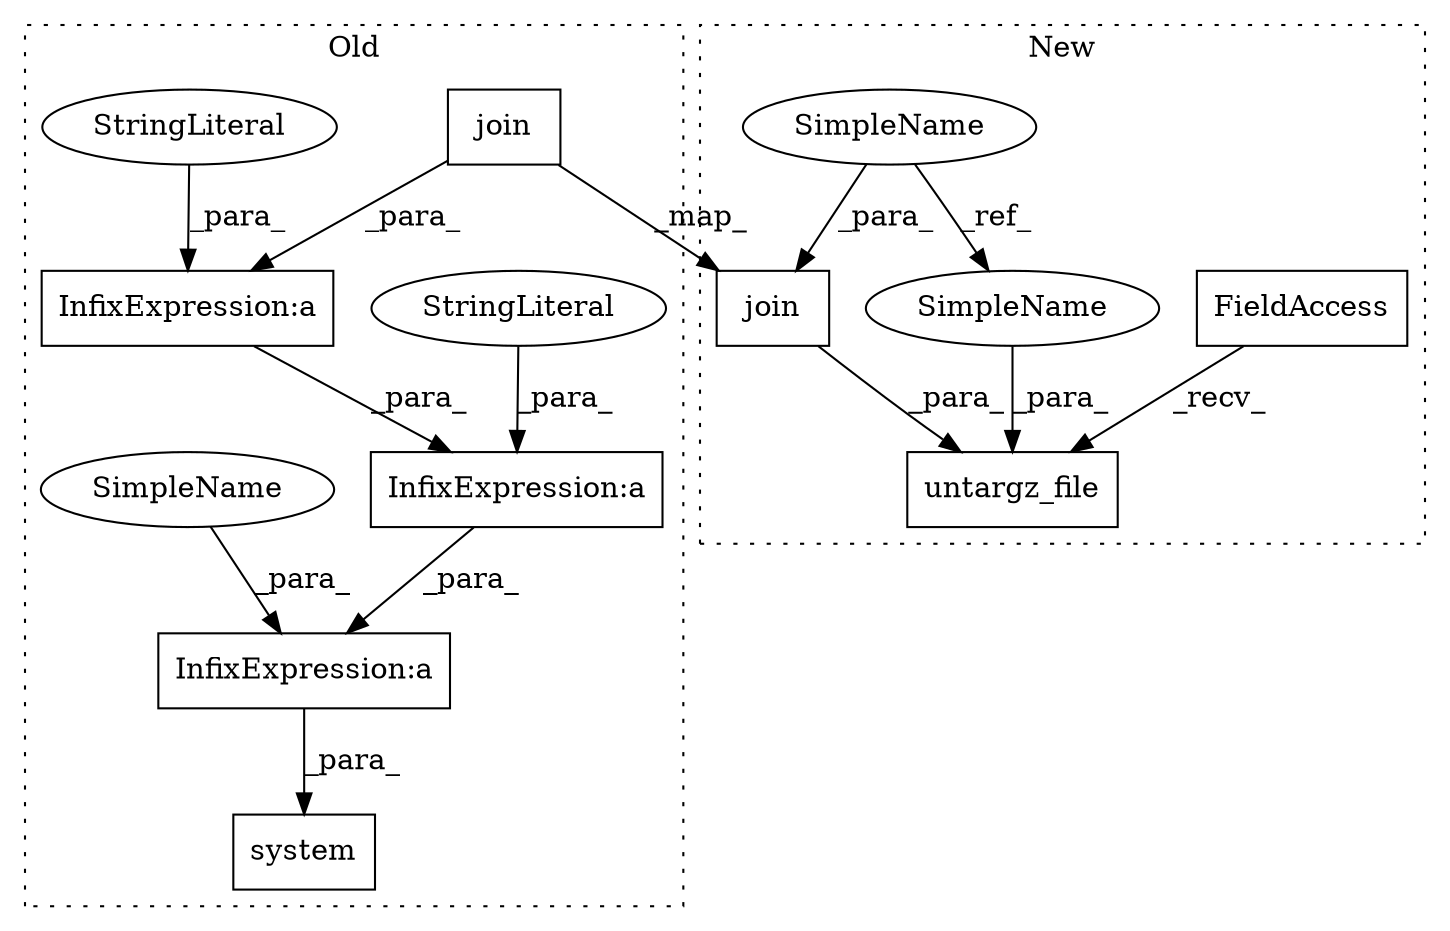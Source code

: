 digraph G {
subgraph cluster0 {
1 [label="system" a="32" s="1218,1300" l="7,1" shape="box"];
3 [label="InfixExpression:a" a="27" s="1279" l="3" shape="box"];
4 [label="InfixExpression:a" a="27" s="1239" l="3" shape="box"];
5 [label="InfixExpression:a" a="27" s="1289" l="3" shape="box"];
8 [label="join" a="32" s="1250,1277" l="5,1" shape="box"];
9 [label="StringLiteral" a="45" s="1282" l="6" shape="ellipse"];
10 [label="StringLiteral" a="45" s="1227" l="12" shape="ellipse"];
13 [label="SimpleName" a="42" s="1292" l="8" shape="ellipse"];
label = "Old";
style="dotted";
}
subgraph cluster1 {
2 [label="untargz_file" a="32" s="1230,1288" l="13,1" shape="box"];
6 [label="FieldAccess" a="22" s="1215" l="14" shape="box"];
7 [label="join" a="32" s="1251,1278" l="5,1" shape="box"];
11 [label="SimpleName" a="42" s="861" l="8" shape="ellipse"];
12 [label="SimpleName" a="42" s="1280" l="8" shape="ellipse"];
label = "New";
style="dotted";
}
3 -> 5 [label="_para_"];
4 -> 3 [label="_para_"];
5 -> 1 [label="_para_"];
6 -> 2 [label="_recv_"];
7 -> 2 [label="_para_"];
8 -> 7 [label="_map_"];
8 -> 4 [label="_para_"];
9 -> 3 [label="_para_"];
10 -> 4 [label="_para_"];
11 -> 12 [label="_ref_"];
11 -> 7 [label="_para_"];
12 -> 2 [label="_para_"];
13 -> 5 [label="_para_"];
}
